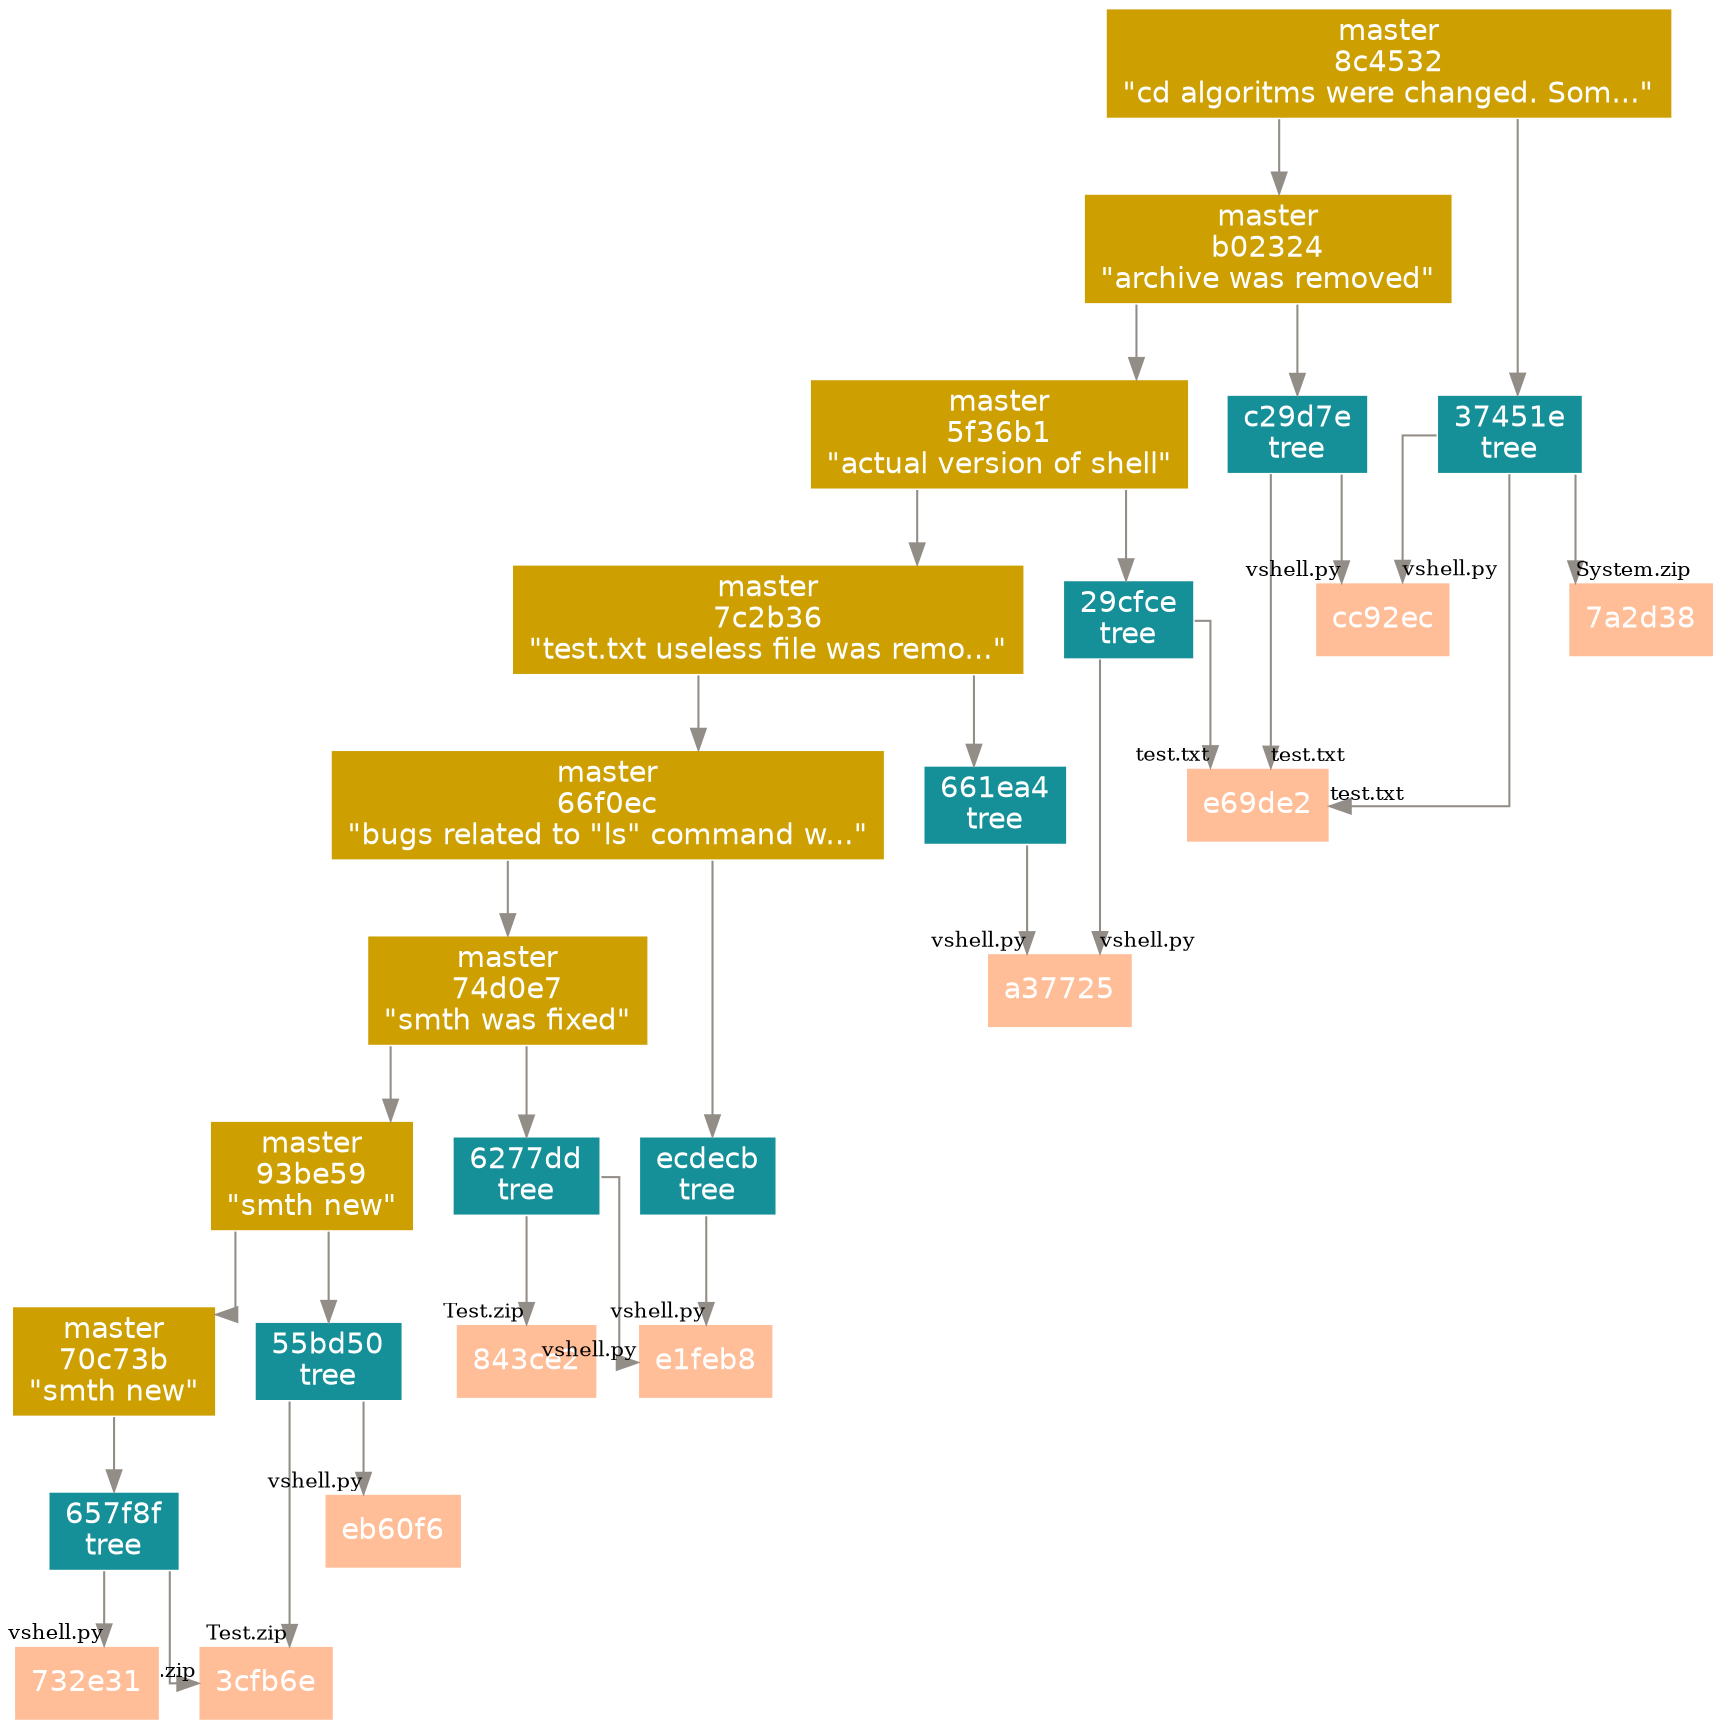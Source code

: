 // shows commit history
digraph "C:\Users\sereb\PycharmProjects\CONF\TerminalShell" {
	graph [splines=ortho]
	node [color=white fontcolor=white fontname=Helvetica shape=polygon style=filled]
	edge [color="#938d87"]
	"70c73be6cb1d48eed839e6e51743cd2385b7240b" [label="master
70c73b
\"smth new\"" fillcolor="#cd9f00"]
	"93be591dff3a48c9218426a3543063c31d299fef" -> "70c73be6cb1d48eed839e6e51743cd2385b7240b"
	"657f8fabaeb175b030b8665dc10b311633e06165" [label="657f8f
tree" fillcolor="#159099"]
	"70c73be6cb1d48eed839e6e51743cd2385b7240b" -> "657f8fabaeb175b030b8665dc10b311633e06165"
	"3cfb6e04c174b2557fd095606bd5d18ab569c1e7" [label="3cfb6e" fillcolor="#ffbe98"]
	"657f8fabaeb175b030b8665dc10b311633e06165" -> "3cfb6e04c174b2557fd095606bd5d18ab569c1e7" [headlabel="Test.zip" labelfloat=true labelfontsize=10]
	"732e318f8690fa58f56300e86027f26c97f9dcbc" [label="732e31" fillcolor="#ffbe98"]
	"657f8fabaeb175b030b8665dc10b311633e06165" -> "732e318f8690fa58f56300e86027f26c97f9dcbc" [headlabel="vshell.py" labelfloat=true labelfontsize=10]
	"93be591dff3a48c9218426a3543063c31d299fef" [label="master
93be59
\"smth new\"" fillcolor="#cd9f00"]
	"74d0e7da54b6c1011bdfa9b3ff37b17560297499" -> "93be591dff3a48c9218426a3543063c31d299fef"
	"55bd5011aa55dcbfe514eca3d1367c5563a7902f" [label="55bd50
tree" fillcolor="#159099"]
	"93be591dff3a48c9218426a3543063c31d299fef" -> "55bd5011aa55dcbfe514eca3d1367c5563a7902f"
	"3cfb6e04c174b2557fd095606bd5d18ab569c1e7" [label="3cfb6e" fillcolor="#ffbe98"]
	"55bd5011aa55dcbfe514eca3d1367c5563a7902f" -> "3cfb6e04c174b2557fd095606bd5d18ab569c1e7" [headlabel="Test.zip" labelfloat=true labelfontsize=10]
	eb60f6a9781e08d39a33f8195cae5c4922be0e3a [label=eb60f6 fillcolor="#ffbe98"]
	"55bd5011aa55dcbfe514eca3d1367c5563a7902f" -> eb60f6a9781e08d39a33f8195cae5c4922be0e3a [headlabel="vshell.py" labelfloat=true labelfontsize=10]
	"74d0e7da54b6c1011bdfa9b3ff37b17560297499" [label="master
74d0e7
\"smth was fixed\"" fillcolor="#cd9f00"]
	"66f0ec4d625fbeff1c8d7ae4d12e8db5a7b3e3ee" -> "74d0e7da54b6c1011bdfa9b3ff37b17560297499"
	"6277ddac092d747ff5937705b1caddac7e20a134" [label="6277dd
tree" fillcolor="#159099"]
	"74d0e7da54b6c1011bdfa9b3ff37b17560297499" -> "6277ddac092d747ff5937705b1caddac7e20a134"
	"843ce22e082d199c5282a72812e53173f17bd176" [label="843ce2" fillcolor="#ffbe98"]
	"6277ddac092d747ff5937705b1caddac7e20a134" -> "843ce22e082d199c5282a72812e53173f17bd176" [headlabel="Test.zip" labelfloat=true labelfontsize=10]
	e1feb89a1c307cd80c9a010b7cb24a22a76b80e6 [label=e1feb8 fillcolor="#ffbe98"]
	"6277ddac092d747ff5937705b1caddac7e20a134" -> e1feb89a1c307cd80c9a010b7cb24a22a76b80e6 [headlabel="vshell.py" labelfloat=true labelfontsize=10]
	"66f0ec4d625fbeff1c8d7ae4d12e8db5a7b3e3ee" [label="master
66f0ec
\"bugs related to \"ls\" command w...\"" fillcolor="#cd9f00"]
	"7c2b36775ae097ffdf08d74439ff3d760124f4a2" -> "66f0ec4d625fbeff1c8d7ae4d12e8db5a7b3e3ee"
	ecdecb3a552e3427dc21bcce52b59ce17f33fc9d [label="ecdecb
tree" fillcolor="#159099"]
	"66f0ec4d625fbeff1c8d7ae4d12e8db5a7b3e3ee" -> ecdecb3a552e3427dc21bcce52b59ce17f33fc9d
	e1feb89a1c307cd80c9a010b7cb24a22a76b80e6 [label=e1feb8 fillcolor="#ffbe98"]
	ecdecb3a552e3427dc21bcce52b59ce17f33fc9d -> e1feb89a1c307cd80c9a010b7cb24a22a76b80e6 [headlabel="vshell.py" labelfloat=true labelfontsize=10]
	"7c2b36775ae097ffdf08d74439ff3d760124f4a2" [label="master
7c2b36
\"test.txt useless file was remo...\"" fillcolor="#cd9f00"]
	"5f36b167f409a83d39f7a8ed5198fa7b66e8ee1f" -> "7c2b36775ae097ffdf08d74439ff3d760124f4a2"
	"661ea4b42a86780ae2b501ba679a189c783e043c" [label="661ea4
tree" fillcolor="#159099"]
	"7c2b36775ae097ffdf08d74439ff3d760124f4a2" -> "661ea4b42a86780ae2b501ba679a189c783e043c"
	a377252319a9b09dc461169852863d31aecd376f [label=a37725 fillcolor="#ffbe98"]
	"661ea4b42a86780ae2b501ba679a189c783e043c" -> a377252319a9b09dc461169852863d31aecd376f [headlabel="vshell.py" labelfloat=true labelfontsize=10]
	"5f36b167f409a83d39f7a8ed5198fa7b66e8ee1f" [label="master
5f36b1
\"actual version of shell\"" fillcolor="#cd9f00"]
	b023249d2e25c3e3934e29d3b2563cf834b27ffc -> "5f36b167f409a83d39f7a8ed5198fa7b66e8ee1f"
	"29cfce2333872759f01db26a21d6a2b3cff816a7" [label="29cfce
tree" fillcolor="#159099"]
	"5f36b167f409a83d39f7a8ed5198fa7b66e8ee1f" -> "29cfce2333872759f01db26a21d6a2b3cff816a7"
	e69de29bb2d1d6434b8b29ae775ad8c2e48c5391 [label=e69de2 fillcolor="#ffbe98"]
	"29cfce2333872759f01db26a21d6a2b3cff816a7" -> e69de29bb2d1d6434b8b29ae775ad8c2e48c5391 [headlabel="test.txt" labelfloat=true labelfontsize=10]
	a377252319a9b09dc461169852863d31aecd376f [label=a37725 fillcolor="#ffbe98"]
	"29cfce2333872759f01db26a21d6a2b3cff816a7" -> a377252319a9b09dc461169852863d31aecd376f [headlabel="vshell.py" labelfloat=true labelfontsize=10]
	b023249d2e25c3e3934e29d3b2563cf834b27ffc [label="master
b02324
\"archive was removed\"" fillcolor="#cd9f00"]
	"8c45322e184f98e38106892c650101362a4f823e" -> b023249d2e25c3e3934e29d3b2563cf834b27ffc
	c29d7ef2198c53b9d36d4569342ae33daf175729 [label="c29d7e
tree" fillcolor="#159099"]
	b023249d2e25c3e3934e29d3b2563cf834b27ffc -> c29d7ef2198c53b9d36d4569342ae33daf175729
	e69de29bb2d1d6434b8b29ae775ad8c2e48c5391 [label=e69de2 fillcolor="#ffbe98"]
	c29d7ef2198c53b9d36d4569342ae33daf175729 -> e69de29bb2d1d6434b8b29ae775ad8c2e48c5391 [headlabel="test.txt" labelfloat=true labelfontsize=10]
	cc92ec73efe61c141d0b21a74229bc8f44073c2f [label=cc92ec fillcolor="#ffbe98"]
	c29d7ef2198c53b9d36d4569342ae33daf175729 -> cc92ec73efe61c141d0b21a74229bc8f44073c2f [headlabel="vshell.py" labelfloat=true labelfontsize=10]
	"8c45322e184f98e38106892c650101362a4f823e" [label="master
8c4532
\"cd algoritms were changed. Som...\"" fillcolor="#cd9f00"]
	"37451e1dc35480e86908c4d7836cbc1b124b5bc8" [label="37451e
tree" fillcolor="#159099"]
	"8c45322e184f98e38106892c650101362a4f823e" -> "37451e1dc35480e86908c4d7836cbc1b124b5bc8"
	"7a2d38f5f0020b530f39d1ae38a2f72392116aeb" [label="7a2d38" fillcolor="#ffbe98"]
	"37451e1dc35480e86908c4d7836cbc1b124b5bc8" -> "7a2d38f5f0020b530f39d1ae38a2f72392116aeb" [headlabel="System.zip" labelfloat=true labelfontsize=10]
	e69de29bb2d1d6434b8b29ae775ad8c2e48c5391 [label=e69de2 fillcolor="#ffbe98"]
	"37451e1dc35480e86908c4d7836cbc1b124b5bc8" -> e69de29bb2d1d6434b8b29ae775ad8c2e48c5391 [headlabel="test.txt" labelfloat=true labelfontsize=10]
	cc92ec73efe61c141d0b21a74229bc8f44073c2f [label=cc92ec fillcolor="#ffbe98"]
	"37451e1dc35480e86908c4d7836cbc1b124b5bc8" -> cc92ec73efe61c141d0b21a74229bc8f44073c2f [headlabel="vshell.py" labelfloat=true labelfontsize=10]
}
